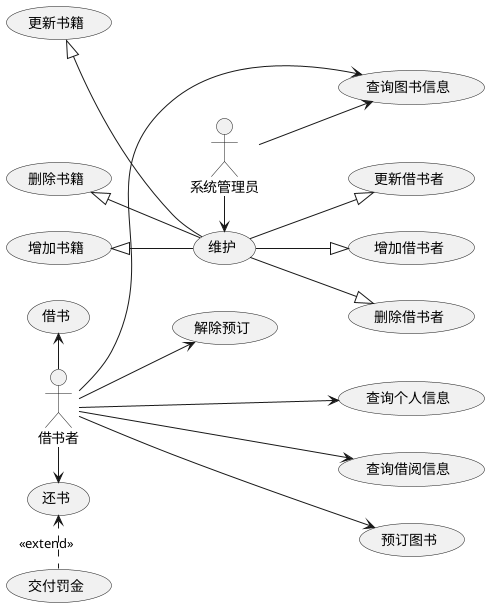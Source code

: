 @startuml
left to right direction
借书者--->(查询个人信息)
借书者--->(查询图书信息)
借书者--->(查询借阅信息)
借书者--->(预订图书)
借书者-->(解除预订)
借书者-left-->(借书)
借书者-right-->(还书)
(还书)<.(交付罚金):<<extend>>

系统管理员--right-->(维护)
系统管理员-->(查询图书信息)
(维护)-up-|>(增加书籍)
(维护)-up-|>(删除书籍)
(维护)-up-|>(更新书籍)
(维护)--|>(增加借书者)
(维护)--|>(删除借书者)
(维护)--|>(更新借书者)
@enduml